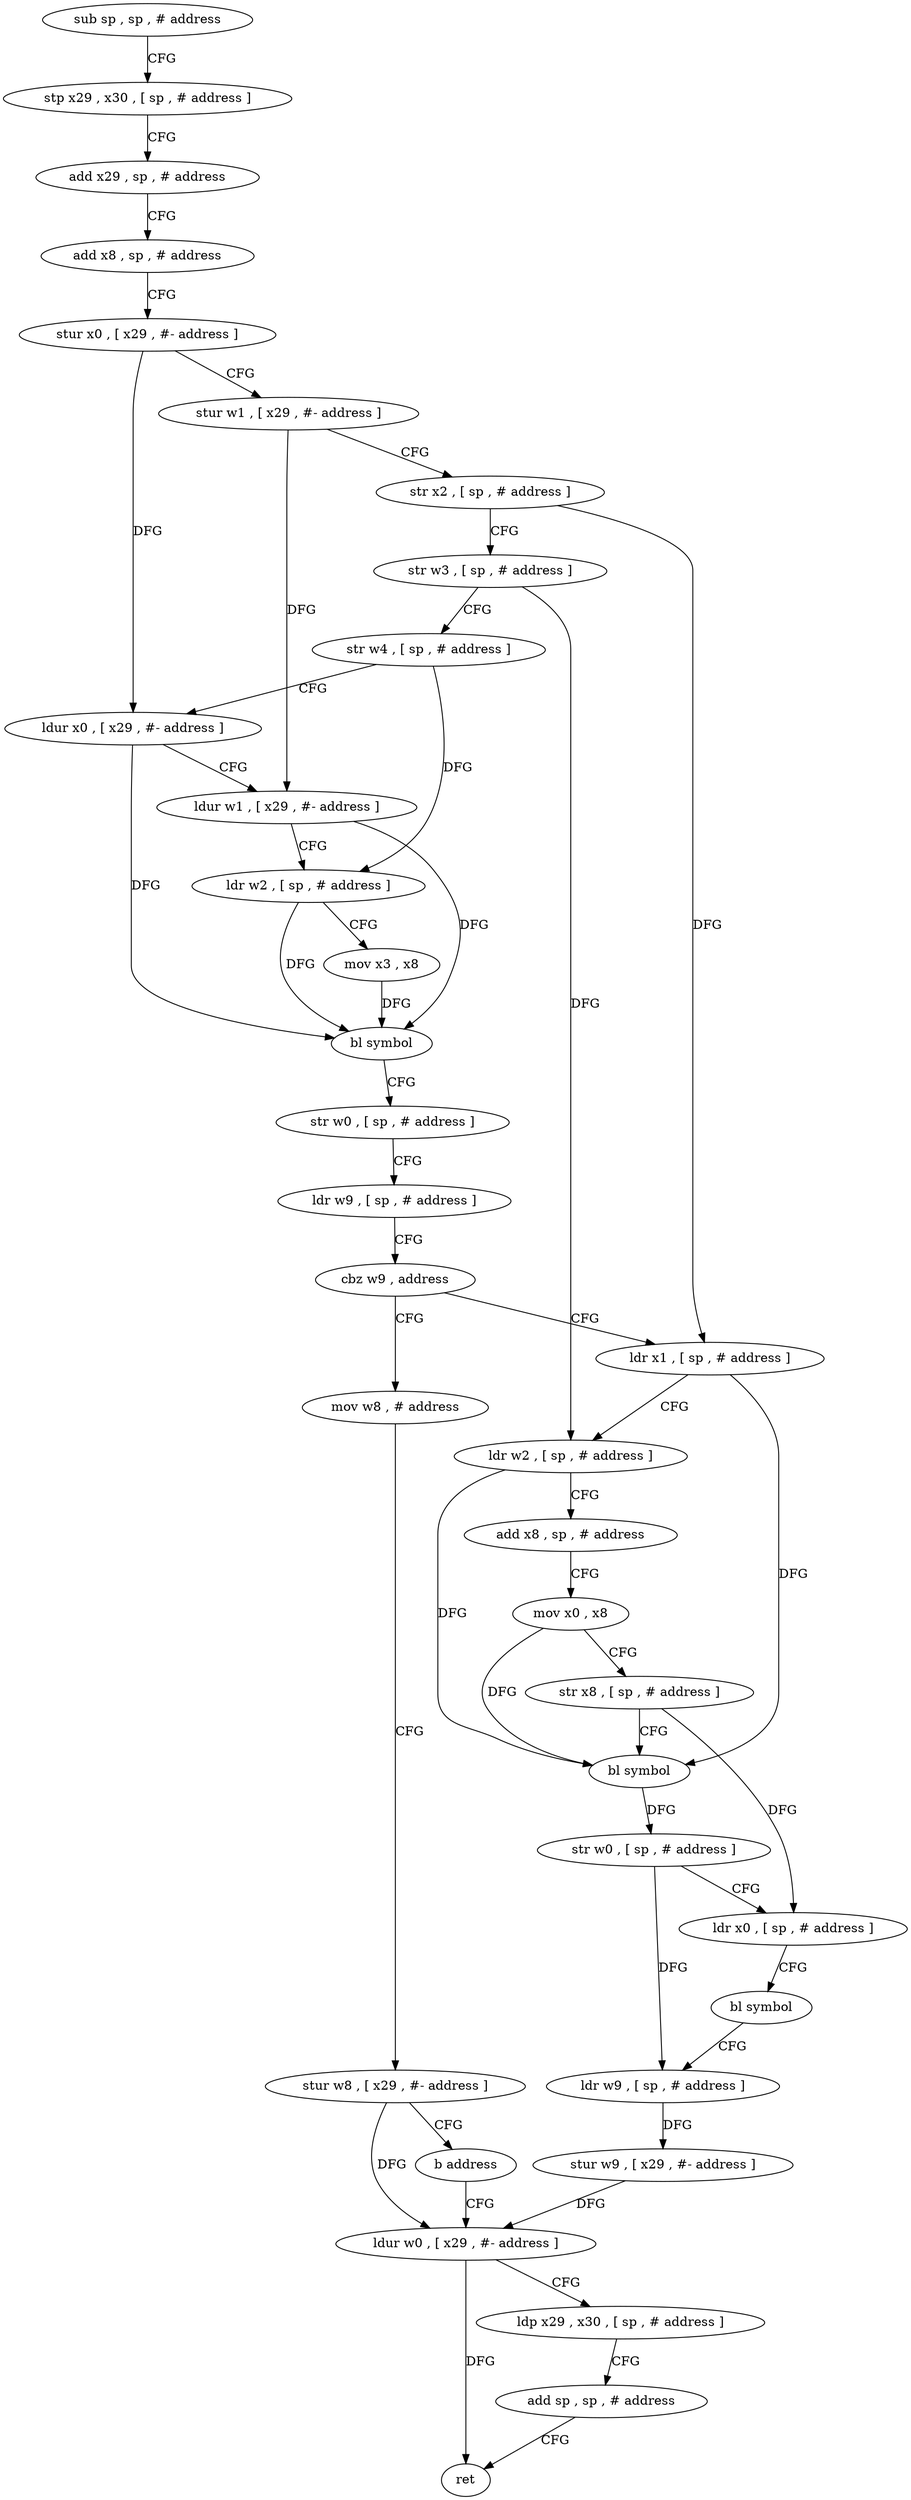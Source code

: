 digraph "func" {
"4273324" [label = "sub sp , sp , # address" ]
"4273328" [label = "stp x29 , x30 , [ sp , # address ]" ]
"4273332" [label = "add x29 , sp , # address" ]
"4273336" [label = "add x8 , sp , # address" ]
"4273340" [label = "stur x0 , [ x29 , #- address ]" ]
"4273344" [label = "stur w1 , [ x29 , #- address ]" ]
"4273348" [label = "str x2 , [ sp , # address ]" ]
"4273352" [label = "str w3 , [ sp , # address ]" ]
"4273356" [label = "str w4 , [ sp , # address ]" ]
"4273360" [label = "ldur x0 , [ x29 , #- address ]" ]
"4273364" [label = "ldur w1 , [ x29 , #- address ]" ]
"4273368" [label = "ldr w2 , [ sp , # address ]" ]
"4273372" [label = "mov x3 , x8" ]
"4273376" [label = "bl symbol" ]
"4273380" [label = "str w0 , [ sp , # address ]" ]
"4273384" [label = "ldr w9 , [ sp , # address ]" ]
"4273388" [label = "cbz w9 , address" ]
"4273404" [label = "ldr x1 , [ sp , # address ]" ]
"4273392" [label = "mov w8 , # address" ]
"4273408" [label = "ldr w2 , [ sp , # address ]" ]
"4273412" [label = "add x8 , sp , # address" ]
"4273416" [label = "mov x0 , x8" ]
"4273420" [label = "str x8 , [ sp , # address ]" ]
"4273424" [label = "bl symbol" ]
"4273428" [label = "str w0 , [ sp , # address ]" ]
"4273432" [label = "ldr x0 , [ sp , # address ]" ]
"4273436" [label = "bl symbol" ]
"4273440" [label = "ldr w9 , [ sp , # address ]" ]
"4273444" [label = "stur w9 , [ x29 , #- address ]" ]
"4273448" [label = "ldur w0 , [ x29 , #- address ]" ]
"4273396" [label = "stur w8 , [ x29 , #- address ]" ]
"4273400" [label = "b address" ]
"4273452" [label = "ldp x29 , x30 , [ sp , # address ]" ]
"4273456" [label = "add sp , sp , # address" ]
"4273460" [label = "ret" ]
"4273324" -> "4273328" [ label = "CFG" ]
"4273328" -> "4273332" [ label = "CFG" ]
"4273332" -> "4273336" [ label = "CFG" ]
"4273336" -> "4273340" [ label = "CFG" ]
"4273340" -> "4273344" [ label = "CFG" ]
"4273340" -> "4273360" [ label = "DFG" ]
"4273344" -> "4273348" [ label = "CFG" ]
"4273344" -> "4273364" [ label = "DFG" ]
"4273348" -> "4273352" [ label = "CFG" ]
"4273348" -> "4273404" [ label = "DFG" ]
"4273352" -> "4273356" [ label = "CFG" ]
"4273352" -> "4273408" [ label = "DFG" ]
"4273356" -> "4273360" [ label = "CFG" ]
"4273356" -> "4273368" [ label = "DFG" ]
"4273360" -> "4273364" [ label = "CFG" ]
"4273360" -> "4273376" [ label = "DFG" ]
"4273364" -> "4273368" [ label = "CFG" ]
"4273364" -> "4273376" [ label = "DFG" ]
"4273368" -> "4273372" [ label = "CFG" ]
"4273368" -> "4273376" [ label = "DFG" ]
"4273372" -> "4273376" [ label = "DFG" ]
"4273376" -> "4273380" [ label = "CFG" ]
"4273380" -> "4273384" [ label = "CFG" ]
"4273384" -> "4273388" [ label = "CFG" ]
"4273388" -> "4273404" [ label = "CFG" ]
"4273388" -> "4273392" [ label = "CFG" ]
"4273404" -> "4273408" [ label = "CFG" ]
"4273404" -> "4273424" [ label = "DFG" ]
"4273392" -> "4273396" [ label = "CFG" ]
"4273408" -> "4273412" [ label = "CFG" ]
"4273408" -> "4273424" [ label = "DFG" ]
"4273412" -> "4273416" [ label = "CFG" ]
"4273416" -> "4273420" [ label = "CFG" ]
"4273416" -> "4273424" [ label = "DFG" ]
"4273420" -> "4273424" [ label = "CFG" ]
"4273420" -> "4273432" [ label = "DFG" ]
"4273424" -> "4273428" [ label = "DFG" ]
"4273428" -> "4273432" [ label = "CFG" ]
"4273428" -> "4273440" [ label = "DFG" ]
"4273432" -> "4273436" [ label = "CFG" ]
"4273436" -> "4273440" [ label = "CFG" ]
"4273440" -> "4273444" [ label = "DFG" ]
"4273444" -> "4273448" [ label = "DFG" ]
"4273448" -> "4273452" [ label = "CFG" ]
"4273448" -> "4273460" [ label = "DFG" ]
"4273396" -> "4273400" [ label = "CFG" ]
"4273396" -> "4273448" [ label = "DFG" ]
"4273400" -> "4273448" [ label = "CFG" ]
"4273452" -> "4273456" [ label = "CFG" ]
"4273456" -> "4273460" [ label = "CFG" ]
}
